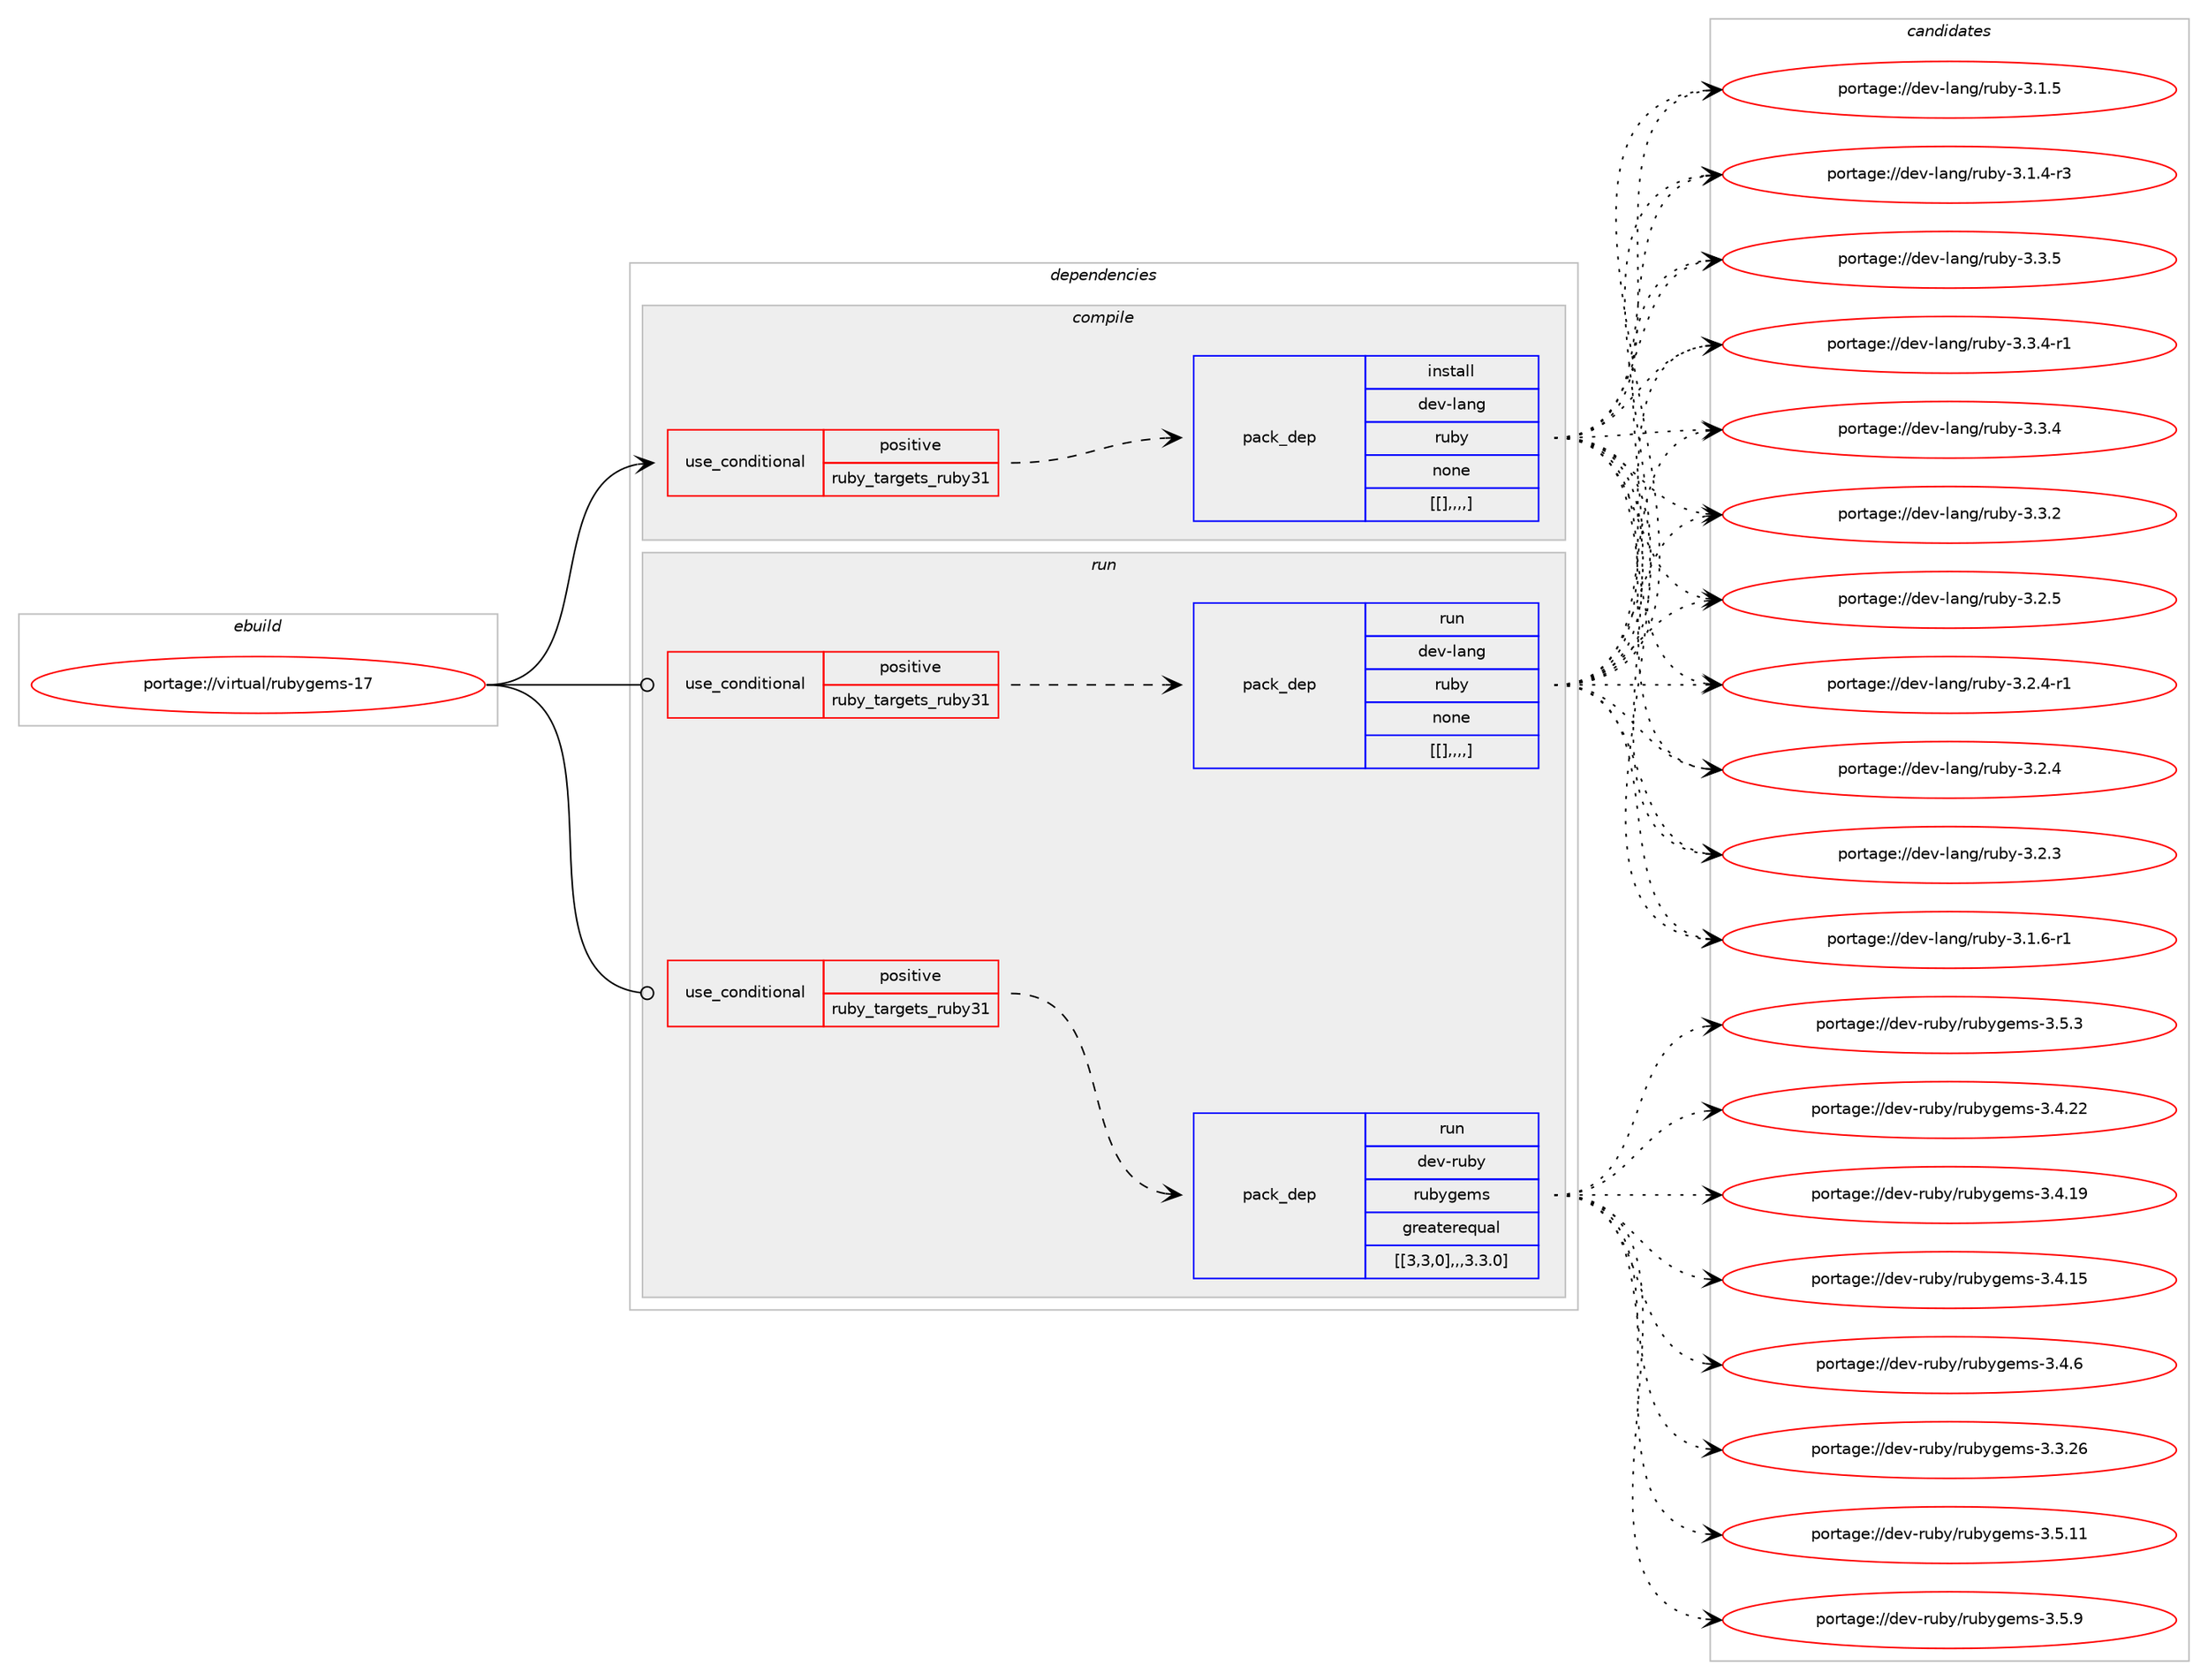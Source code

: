 digraph prolog {

# *************
# Graph options
# *************

newrank=true;
concentrate=true;
compound=true;
graph [rankdir=LR,fontname=Helvetica,fontsize=10,ranksep=1.5];#, ranksep=2.5, nodesep=0.2];
edge  [arrowhead=vee];
node  [fontname=Helvetica,fontsize=10];

# **********
# The ebuild
# **********

subgraph cluster_leftcol {
color=gray;
label=<<i>ebuild</i>>;
id [label="portage://virtual/rubygems-17", color=red, width=4, href="../virtual/rubygems-17.svg"];
}

# ****************
# The dependencies
# ****************

subgraph cluster_midcol {
color=gray;
label=<<i>dependencies</i>>;
subgraph cluster_compile {
fillcolor="#eeeeee";
style=filled;
label=<<i>compile</i>>;
subgraph cond123396 {
dependency463570 [label=<<TABLE BORDER="0" CELLBORDER="1" CELLSPACING="0" CELLPADDING="4"><TR><TD ROWSPAN="3" CELLPADDING="10">use_conditional</TD></TR><TR><TD>positive</TD></TR><TR><TD>ruby_targets_ruby31</TD></TR></TABLE>>, shape=none, color=red];
subgraph pack336830 {
dependency463571 [label=<<TABLE BORDER="0" CELLBORDER="1" CELLSPACING="0" CELLPADDING="4" WIDTH="220"><TR><TD ROWSPAN="6" CELLPADDING="30">pack_dep</TD></TR><TR><TD WIDTH="110">install</TD></TR><TR><TD>dev-lang</TD></TR><TR><TD>ruby</TD></TR><TR><TD>none</TD></TR><TR><TD>[[],,,,]</TD></TR></TABLE>>, shape=none, color=blue];
}
dependency463570:e -> dependency463571:w [weight=20,style="dashed",arrowhead="vee"];
}
id:e -> dependency463570:w [weight=20,style="solid",arrowhead="vee"];
}
subgraph cluster_compileandrun {
fillcolor="#eeeeee";
style=filled;
label=<<i>compile and run</i>>;
}
subgraph cluster_run {
fillcolor="#eeeeee";
style=filled;
label=<<i>run</i>>;
subgraph cond123397 {
dependency463572 [label=<<TABLE BORDER="0" CELLBORDER="1" CELLSPACING="0" CELLPADDING="4"><TR><TD ROWSPAN="3" CELLPADDING="10">use_conditional</TD></TR><TR><TD>positive</TD></TR><TR><TD>ruby_targets_ruby31</TD></TR></TABLE>>, shape=none, color=red];
subgraph pack336831 {
dependency463573 [label=<<TABLE BORDER="0" CELLBORDER="1" CELLSPACING="0" CELLPADDING="4" WIDTH="220"><TR><TD ROWSPAN="6" CELLPADDING="30">pack_dep</TD></TR><TR><TD WIDTH="110">run</TD></TR><TR><TD>dev-lang</TD></TR><TR><TD>ruby</TD></TR><TR><TD>none</TD></TR><TR><TD>[[],,,,]</TD></TR></TABLE>>, shape=none, color=blue];
}
dependency463572:e -> dependency463573:w [weight=20,style="dashed",arrowhead="vee"];
}
id:e -> dependency463572:w [weight=20,style="solid",arrowhead="odot"];
subgraph cond123398 {
dependency463574 [label=<<TABLE BORDER="0" CELLBORDER="1" CELLSPACING="0" CELLPADDING="4"><TR><TD ROWSPAN="3" CELLPADDING="10">use_conditional</TD></TR><TR><TD>positive</TD></TR><TR><TD>ruby_targets_ruby31</TD></TR></TABLE>>, shape=none, color=red];
subgraph pack336832 {
dependency463575 [label=<<TABLE BORDER="0" CELLBORDER="1" CELLSPACING="0" CELLPADDING="4" WIDTH="220"><TR><TD ROWSPAN="6" CELLPADDING="30">pack_dep</TD></TR><TR><TD WIDTH="110">run</TD></TR><TR><TD>dev-ruby</TD></TR><TR><TD>rubygems</TD></TR><TR><TD>greaterequal</TD></TR><TR><TD>[[3,3,0],,,3.3.0]</TD></TR></TABLE>>, shape=none, color=blue];
}
dependency463574:e -> dependency463575:w [weight=20,style="dashed",arrowhead="vee"];
}
id:e -> dependency463574:w [weight=20,style="solid",arrowhead="odot"];
}
}

# **************
# The candidates
# **************

subgraph cluster_choices {
rank=same;
color=gray;
label=<<i>candidates</i>>;

subgraph choice336830 {
color=black;
nodesep=1;
choice10010111845108971101034711411798121455146514653 [label="portage://dev-lang/ruby-3.3.5", color=red, width=4,href="../dev-lang/ruby-3.3.5.svg"];
choice100101118451089711010347114117981214551465146524511449 [label="portage://dev-lang/ruby-3.3.4-r1", color=red, width=4,href="../dev-lang/ruby-3.3.4-r1.svg"];
choice10010111845108971101034711411798121455146514652 [label="portage://dev-lang/ruby-3.3.4", color=red, width=4,href="../dev-lang/ruby-3.3.4.svg"];
choice10010111845108971101034711411798121455146514650 [label="portage://dev-lang/ruby-3.3.2", color=red, width=4,href="../dev-lang/ruby-3.3.2.svg"];
choice10010111845108971101034711411798121455146504653 [label="portage://dev-lang/ruby-3.2.5", color=red, width=4,href="../dev-lang/ruby-3.2.5.svg"];
choice100101118451089711010347114117981214551465046524511449 [label="portage://dev-lang/ruby-3.2.4-r1", color=red, width=4,href="../dev-lang/ruby-3.2.4-r1.svg"];
choice10010111845108971101034711411798121455146504652 [label="portage://dev-lang/ruby-3.2.4", color=red, width=4,href="../dev-lang/ruby-3.2.4.svg"];
choice10010111845108971101034711411798121455146504651 [label="portage://dev-lang/ruby-3.2.3", color=red, width=4,href="../dev-lang/ruby-3.2.3.svg"];
choice100101118451089711010347114117981214551464946544511449 [label="portage://dev-lang/ruby-3.1.6-r1", color=red, width=4,href="../dev-lang/ruby-3.1.6-r1.svg"];
choice10010111845108971101034711411798121455146494653 [label="portage://dev-lang/ruby-3.1.5", color=red, width=4,href="../dev-lang/ruby-3.1.5.svg"];
choice100101118451089711010347114117981214551464946524511451 [label="portage://dev-lang/ruby-3.1.4-r3", color=red, width=4,href="../dev-lang/ruby-3.1.4-r3.svg"];
dependency463571:e -> choice10010111845108971101034711411798121455146514653:w [style=dotted,weight="100"];
dependency463571:e -> choice100101118451089711010347114117981214551465146524511449:w [style=dotted,weight="100"];
dependency463571:e -> choice10010111845108971101034711411798121455146514652:w [style=dotted,weight="100"];
dependency463571:e -> choice10010111845108971101034711411798121455146514650:w [style=dotted,weight="100"];
dependency463571:e -> choice10010111845108971101034711411798121455146504653:w [style=dotted,weight="100"];
dependency463571:e -> choice100101118451089711010347114117981214551465046524511449:w [style=dotted,weight="100"];
dependency463571:e -> choice10010111845108971101034711411798121455146504652:w [style=dotted,weight="100"];
dependency463571:e -> choice10010111845108971101034711411798121455146504651:w [style=dotted,weight="100"];
dependency463571:e -> choice100101118451089711010347114117981214551464946544511449:w [style=dotted,weight="100"];
dependency463571:e -> choice10010111845108971101034711411798121455146494653:w [style=dotted,weight="100"];
dependency463571:e -> choice100101118451089711010347114117981214551464946524511451:w [style=dotted,weight="100"];
}
subgraph choice336831 {
color=black;
nodesep=1;
choice10010111845108971101034711411798121455146514653 [label="portage://dev-lang/ruby-3.3.5", color=red, width=4,href="../dev-lang/ruby-3.3.5.svg"];
choice100101118451089711010347114117981214551465146524511449 [label="portage://dev-lang/ruby-3.3.4-r1", color=red, width=4,href="../dev-lang/ruby-3.3.4-r1.svg"];
choice10010111845108971101034711411798121455146514652 [label="portage://dev-lang/ruby-3.3.4", color=red, width=4,href="../dev-lang/ruby-3.3.4.svg"];
choice10010111845108971101034711411798121455146514650 [label="portage://dev-lang/ruby-3.3.2", color=red, width=4,href="../dev-lang/ruby-3.3.2.svg"];
choice10010111845108971101034711411798121455146504653 [label="portage://dev-lang/ruby-3.2.5", color=red, width=4,href="../dev-lang/ruby-3.2.5.svg"];
choice100101118451089711010347114117981214551465046524511449 [label="portage://dev-lang/ruby-3.2.4-r1", color=red, width=4,href="../dev-lang/ruby-3.2.4-r1.svg"];
choice10010111845108971101034711411798121455146504652 [label="portage://dev-lang/ruby-3.2.4", color=red, width=4,href="../dev-lang/ruby-3.2.4.svg"];
choice10010111845108971101034711411798121455146504651 [label="portage://dev-lang/ruby-3.2.3", color=red, width=4,href="../dev-lang/ruby-3.2.3.svg"];
choice100101118451089711010347114117981214551464946544511449 [label="portage://dev-lang/ruby-3.1.6-r1", color=red, width=4,href="../dev-lang/ruby-3.1.6-r1.svg"];
choice10010111845108971101034711411798121455146494653 [label="portage://dev-lang/ruby-3.1.5", color=red, width=4,href="../dev-lang/ruby-3.1.5.svg"];
choice100101118451089711010347114117981214551464946524511451 [label="portage://dev-lang/ruby-3.1.4-r3", color=red, width=4,href="../dev-lang/ruby-3.1.4-r3.svg"];
dependency463573:e -> choice10010111845108971101034711411798121455146514653:w [style=dotted,weight="100"];
dependency463573:e -> choice100101118451089711010347114117981214551465146524511449:w [style=dotted,weight="100"];
dependency463573:e -> choice10010111845108971101034711411798121455146514652:w [style=dotted,weight="100"];
dependency463573:e -> choice10010111845108971101034711411798121455146514650:w [style=dotted,weight="100"];
dependency463573:e -> choice10010111845108971101034711411798121455146504653:w [style=dotted,weight="100"];
dependency463573:e -> choice100101118451089711010347114117981214551465046524511449:w [style=dotted,weight="100"];
dependency463573:e -> choice10010111845108971101034711411798121455146504652:w [style=dotted,weight="100"];
dependency463573:e -> choice10010111845108971101034711411798121455146504651:w [style=dotted,weight="100"];
dependency463573:e -> choice100101118451089711010347114117981214551464946544511449:w [style=dotted,weight="100"];
dependency463573:e -> choice10010111845108971101034711411798121455146494653:w [style=dotted,weight="100"];
dependency463573:e -> choice100101118451089711010347114117981214551464946524511451:w [style=dotted,weight="100"];
}
subgraph choice336832 {
color=black;
nodesep=1;
choice1001011184511411798121471141179812110310110911545514653464949 [label="portage://dev-ruby/rubygems-3.5.11", color=red, width=4,href="../dev-ruby/rubygems-3.5.11.svg"];
choice10010111845114117981214711411798121103101109115455146534657 [label="portage://dev-ruby/rubygems-3.5.9", color=red, width=4,href="../dev-ruby/rubygems-3.5.9.svg"];
choice10010111845114117981214711411798121103101109115455146534651 [label="portage://dev-ruby/rubygems-3.5.3", color=red, width=4,href="../dev-ruby/rubygems-3.5.3.svg"];
choice1001011184511411798121471141179812110310110911545514652465050 [label="portage://dev-ruby/rubygems-3.4.22", color=red, width=4,href="../dev-ruby/rubygems-3.4.22.svg"];
choice1001011184511411798121471141179812110310110911545514652464957 [label="portage://dev-ruby/rubygems-3.4.19", color=red, width=4,href="../dev-ruby/rubygems-3.4.19.svg"];
choice1001011184511411798121471141179812110310110911545514652464953 [label="portage://dev-ruby/rubygems-3.4.15", color=red, width=4,href="../dev-ruby/rubygems-3.4.15.svg"];
choice10010111845114117981214711411798121103101109115455146524654 [label="portage://dev-ruby/rubygems-3.4.6", color=red, width=4,href="../dev-ruby/rubygems-3.4.6.svg"];
choice1001011184511411798121471141179812110310110911545514651465054 [label="portage://dev-ruby/rubygems-3.3.26", color=red, width=4,href="../dev-ruby/rubygems-3.3.26.svg"];
dependency463575:e -> choice1001011184511411798121471141179812110310110911545514653464949:w [style=dotted,weight="100"];
dependency463575:e -> choice10010111845114117981214711411798121103101109115455146534657:w [style=dotted,weight="100"];
dependency463575:e -> choice10010111845114117981214711411798121103101109115455146534651:w [style=dotted,weight="100"];
dependency463575:e -> choice1001011184511411798121471141179812110310110911545514652465050:w [style=dotted,weight="100"];
dependency463575:e -> choice1001011184511411798121471141179812110310110911545514652464957:w [style=dotted,weight="100"];
dependency463575:e -> choice1001011184511411798121471141179812110310110911545514652464953:w [style=dotted,weight="100"];
dependency463575:e -> choice10010111845114117981214711411798121103101109115455146524654:w [style=dotted,weight="100"];
dependency463575:e -> choice1001011184511411798121471141179812110310110911545514651465054:w [style=dotted,weight="100"];
}
}

}
